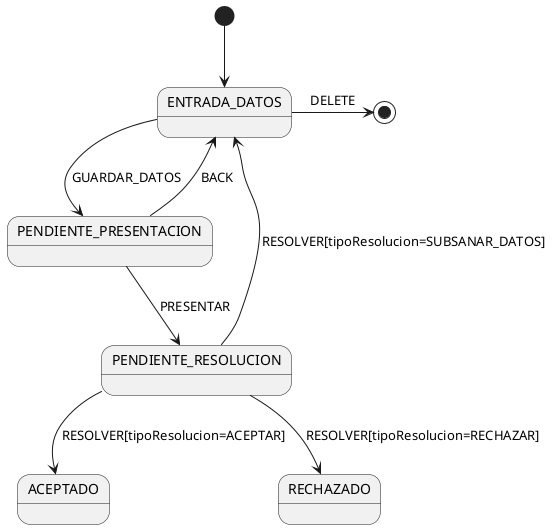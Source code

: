 @startuml

[*] --> ENTRADA_DATOS
ENTRADA_DATOS -> [*] : DELETE
ENTRADA_DATOS --> PENDIENTE_PRESENTACION : GUARDAR_DATOS
PENDIENTE_PRESENTACION --> ENTRADA_DATOS : BACK
PENDIENTE_PRESENTACION --> PENDIENTE_RESOLUCION : PRESENTAR
PENDIENTE_RESOLUCION --> ENTRADA_DATOS : RESOLVER[tipoResolucion=SUBSANAR_DATOS]
PENDIENTE_RESOLUCION --> ACEPTADO : RESOLVER[tipoResolucion=ACEPTAR]
PENDIENTE_RESOLUCION --> RECHAZADO : RESOLVER[tipoResolucion=RECHAZAR]

@enduml